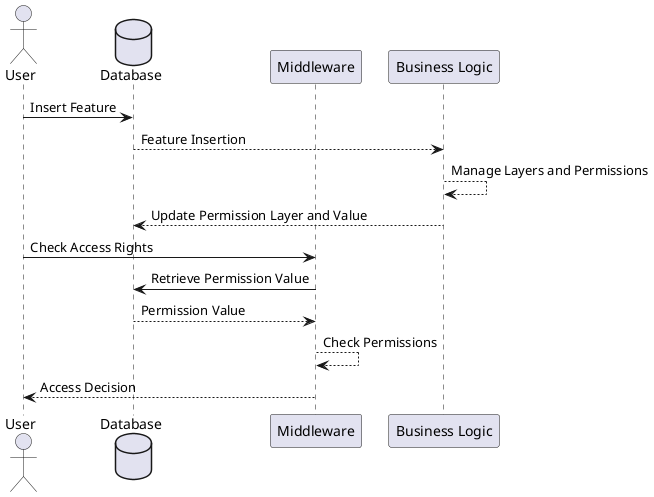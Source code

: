 @startuml

actor User
database DB as "Database"
participant Middleware as "Middleware"
participant Business as "Business Logic"

User -> DB: Insert Feature
DB --> Business: Feature Insertion
Business --> Business: Manage Layers and Permissions
Business --> DB: Update Permission Layer and Value
User -> Middleware: Check Access Rights
Middleware -> DB: Retrieve Permission Value
DB --> Middleware: Permission Value
Middleware --> Middleware: Check Permissions
Middleware --> User: Access Decision

@enduml
